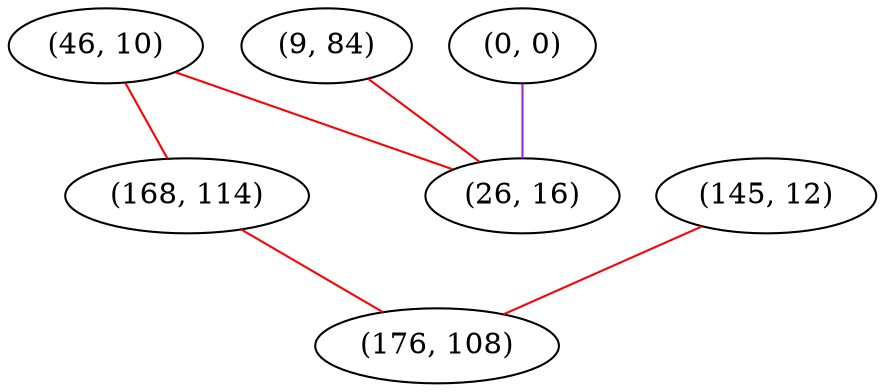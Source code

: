 graph "" {
"(46, 10)";
"(9, 84)";
"(0, 0)";
"(168, 114)";
"(145, 12)";
"(26, 16)";
"(176, 108)";
"(46, 10)" -- "(26, 16)"  [color=red, key=0, weight=1];
"(46, 10)" -- "(168, 114)"  [color=red, key=0, weight=1];
"(9, 84)" -- "(26, 16)"  [color=red, key=0, weight=1];
"(0, 0)" -- "(26, 16)"  [color=purple, key=0, weight=4];
"(168, 114)" -- "(176, 108)"  [color=red, key=0, weight=1];
"(145, 12)" -- "(176, 108)"  [color=red, key=0, weight=1];
}
